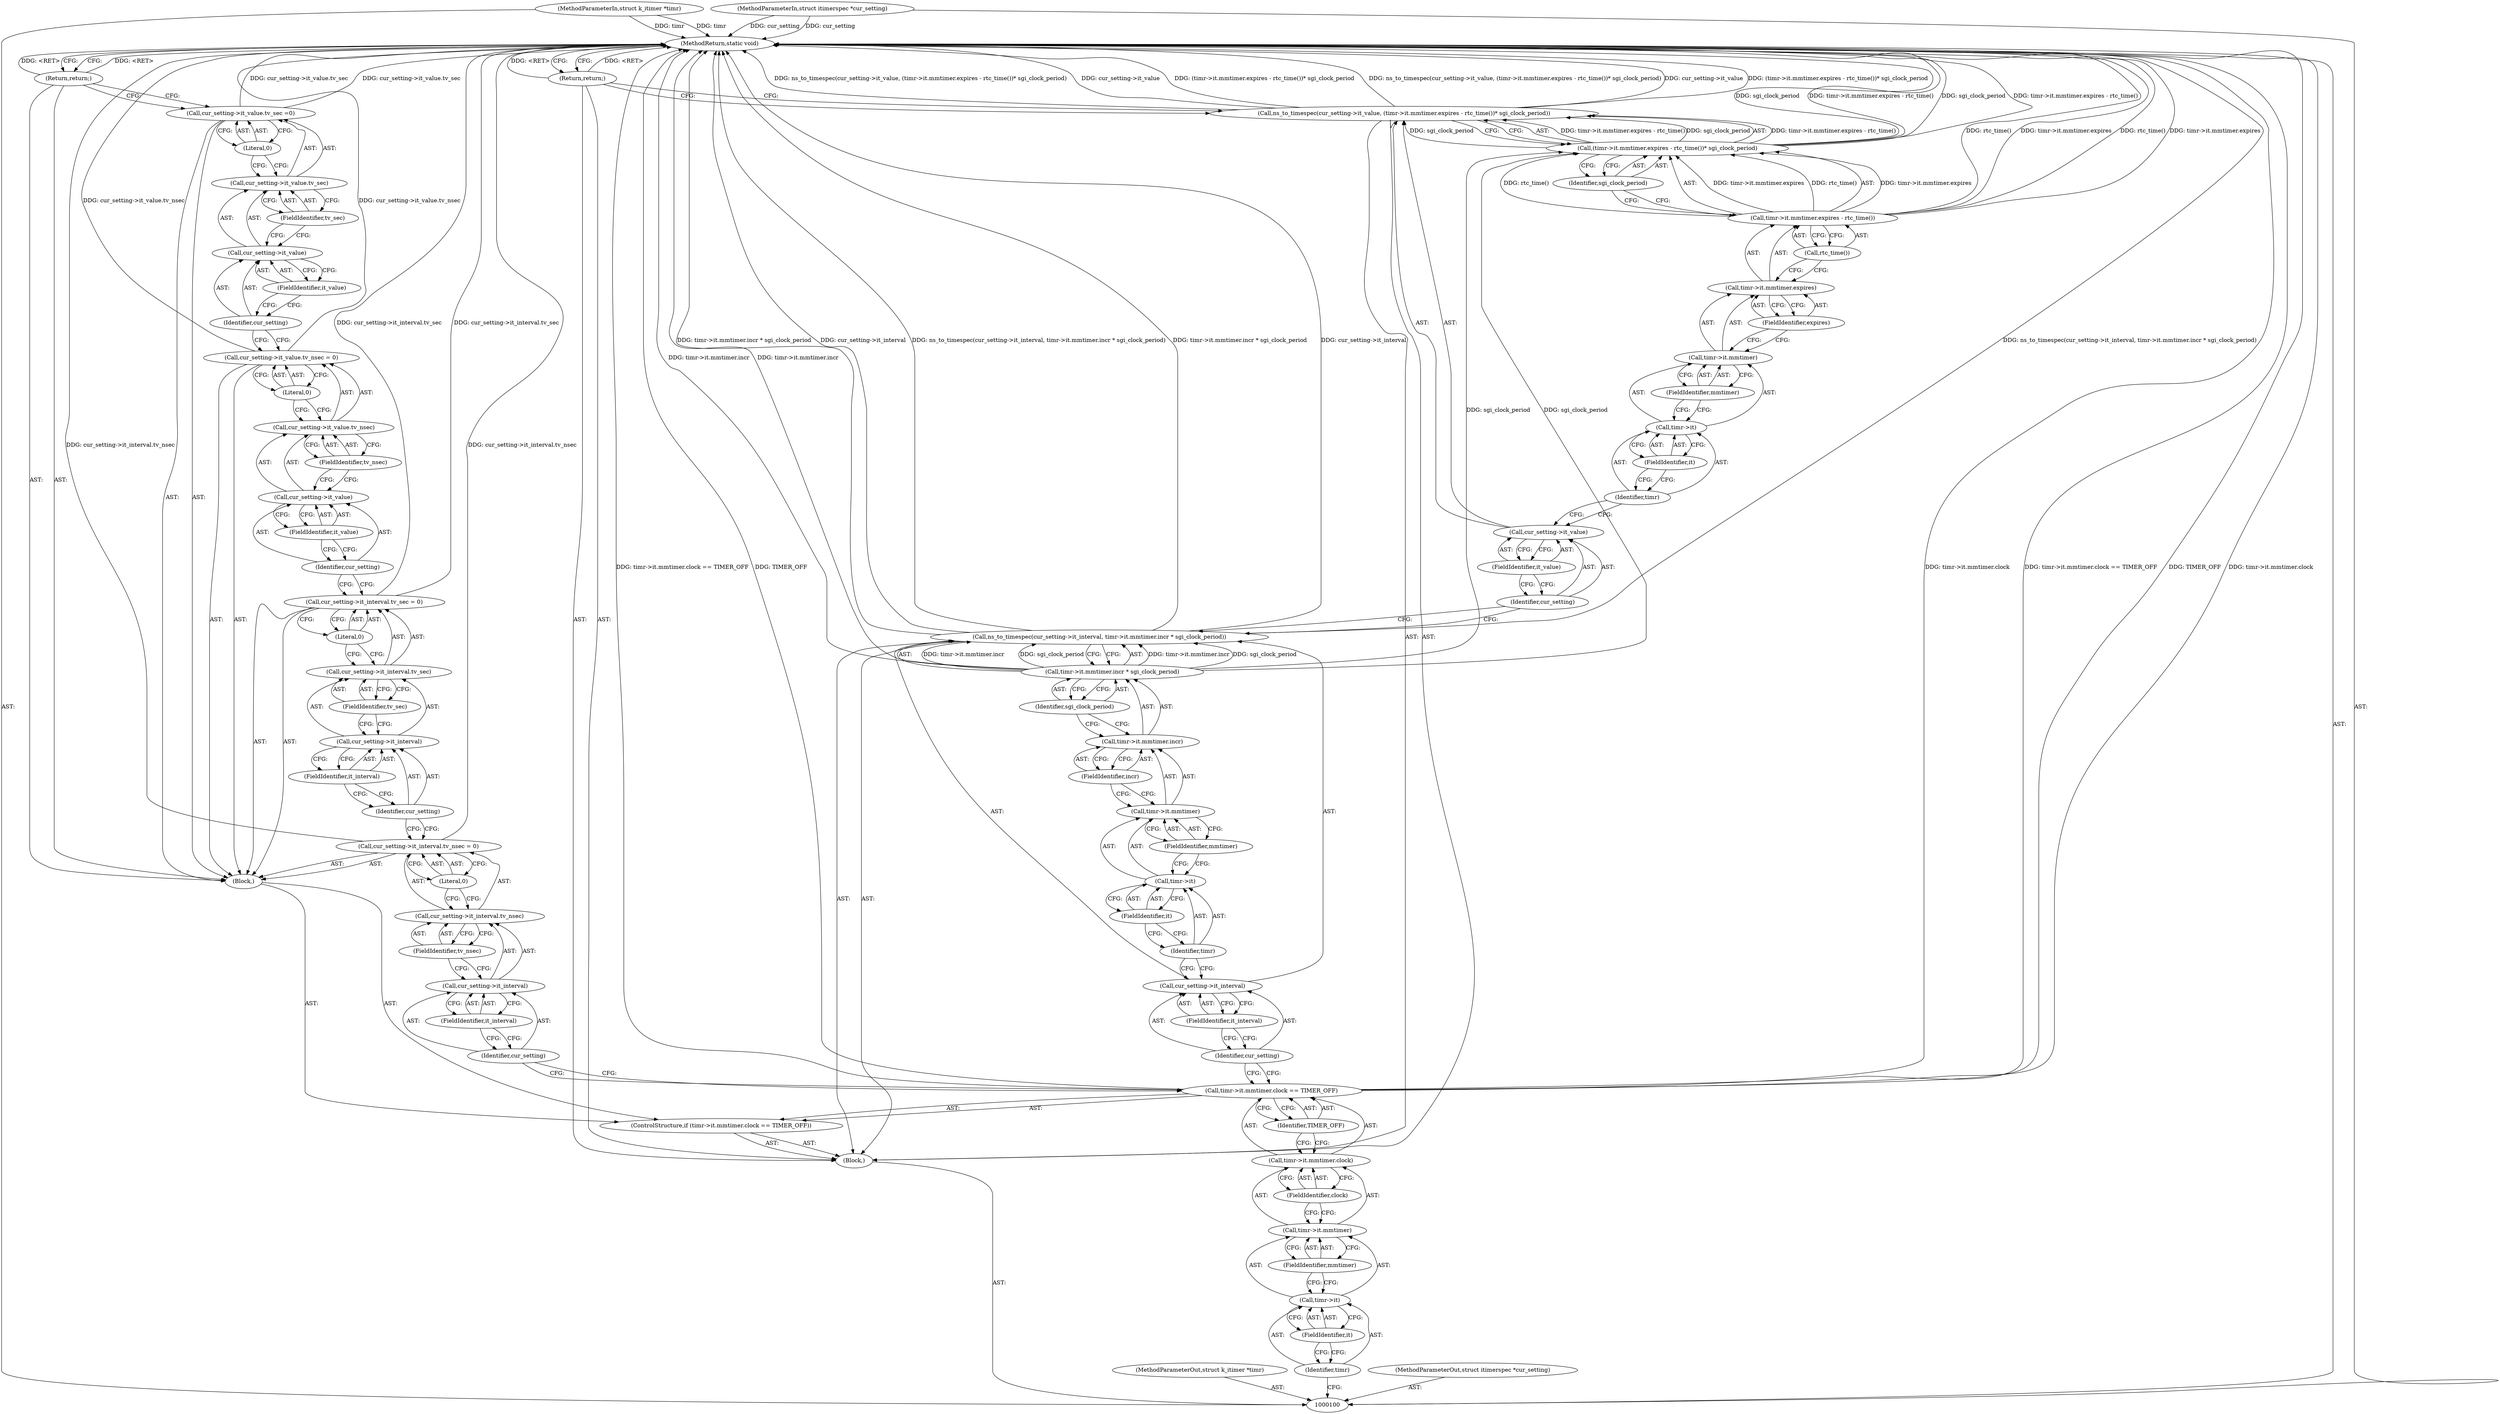 digraph "1_linux_f8bd2258e2d520dff28c855658bd24bdafb5102d_2" {
"1000173" [label="(MethodReturn,static void)"];
"1000101" [label="(MethodParameterIn,struct k_itimer *timr)"];
"1000219" [label="(MethodParameterOut,struct k_itimer *timr)"];
"1000102" [label="(MethodParameterIn,struct itimerspec *cur_setting)"];
"1000220" [label="(MethodParameterOut,struct itimerspec *cur_setting)"];
"1000144" [label="(Call,ns_to_timespec(cur_setting->it_interval, timr->it.mmtimer.incr * sgi_clock_period))"];
"1000145" [label="(Call,cur_setting->it_interval)"];
"1000146" [label="(Identifier,cur_setting)"];
"1000147" [label="(FieldIdentifier,it_interval)"];
"1000148" [label="(Call,timr->it.mmtimer.incr * sgi_clock_period)"];
"1000149" [label="(Call,timr->it.mmtimer.incr)"];
"1000150" [label="(Call,timr->it.mmtimer)"];
"1000151" [label="(Call,timr->it)"];
"1000152" [label="(Identifier,timr)"];
"1000153" [label="(FieldIdentifier,it)"];
"1000154" [label="(FieldIdentifier,mmtimer)"];
"1000155" [label="(FieldIdentifier,incr)"];
"1000156" [label="(Identifier,sgi_clock_period)"];
"1000157" [label="(Call,ns_to_timespec(cur_setting->it_value, (timr->it.mmtimer.expires - rtc_time())* sgi_clock_period))"];
"1000158" [label="(Call,cur_setting->it_value)"];
"1000159" [label="(Identifier,cur_setting)"];
"1000160" [label="(FieldIdentifier,it_value)"];
"1000161" [label="(Call,(timr->it.mmtimer.expires - rtc_time())* sgi_clock_period)"];
"1000162" [label="(Call,timr->it.mmtimer.expires - rtc_time())"];
"1000163" [label="(Call,timr->it.mmtimer.expires)"];
"1000164" [label="(Call,timr->it.mmtimer)"];
"1000165" [label="(Call,timr->it)"];
"1000166" [label="(Identifier,timr)"];
"1000167" [label="(FieldIdentifier,it)"];
"1000168" [label="(FieldIdentifier,mmtimer)"];
"1000169" [label="(FieldIdentifier,expires)"];
"1000170" [label="(Call,rtc_time())"];
"1000171" [label="(Identifier,sgi_clock_period)"];
"1000172" [label="(Return,return;)"];
"1000103" [label="(Block,)"];
"1000104" [label="(ControlStructure,if (timr->it.mmtimer.clock == TIMER_OFF))"];
"1000110" [label="(FieldIdentifier,it)"];
"1000111" [label="(FieldIdentifier,mmtimer)"];
"1000112" [label="(FieldIdentifier,clock)"];
"1000113" [label="(Identifier,TIMER_OFF)"];
"1000114" [label="(Block,)"];
"1000105" [label="(Call,timr->it.mmtimer.clock == TIMER_OFF)"];
"1000106" [label="(Call,timr->it.mmtimer.clock)"];
"1000107" [label="(Call,timr->it.mmtimer)"];
"1000108" [label="(Call,timr->it)"];
"1000109" [label="(Identifier,timr)"];
"1000119" [label="(FieldIdentifier,it_interval)"];
"1000115" [label="(Call,cur_setting->it_interval.tv_nsec = 0)"];
"1000116" [label="(Call,cur_setting->it_interval.tv_nsec)"];
"1000117" [label="(Call,cur_setting->it_interval)"];
"1000118" [label="(Identifier,cur_setting)"];
"1000120" [label="(FieldIdentifier,tv_nsec)"];
"1000121" [label="(Literal,0)"];
"1000126" [label="(FieldIdentifier,it_interval)"];
"1000122" [label="(Call,cur_setting->it_interval.tv_sec = 0)"];
"1000123" [label="(Call,cur_setting->it_interval.tv_sec)"];
"1000124" [label="(Call,cur_setting->it_interval)"];
"1000125" [label="(Identifier,cur_setting)"];
"1000127" [label="(FieldIdentifier,tv_sec)"];
"1000128" [label="(Literal,0)"];
"1000133" [label="(FieldIdentifier,it_value)"];
"1000129" [label="(Call,cur_setting->it_value.tv_nsec = 0)"];
"1000130" [label="(Call,cur_setting->it_value.tv_nsec)"];
"1000131" [label="(Call,cur_setting->it_value)"];
"1000132" [label="(Identifier,cur_setting)"];
"1000134" [label="(FieldIdentifier,tv_nsec)"];
"1000135" [label="(Literal,0)"];
"1000140" [label="(FieldIdentifier,it_value)"];
"1000136" [label="(Call,cur_setting->it_value.tv_sec =0)"];
"1000137" [label="(Call,cur_setting->it_value.tv_sec)"];
"1000138" [label="(Call,cur_setting->it_value)"];
"1000139" [label="(Identifier,cur_setting)"];
"1000141" [label="(FieldIdentifier,tv_sec)"];
"1000142" [label="(Literal,0)"];
"1000143" [label="(Return,return;)"];
"1000173" -> "1000100"  [label="AST: "];
"1000173" -> "1000143"  [label="CFG: "];
"1000173" -> "1000172"  [label="CFG: "];
"1000129" -> "1000173"  [label="DDG: cur_setting->it_value.tv_nsec"];
"1000157" -> "1000173"  [label="DDG: ns_to_timespec(cur_setting->it_value, (timr->it.mmtimer.expires - rtc_time())* sgi_clock_period)"];
"1000157" -> "1000173"  [label="DDG: cur_setting->it_value"];
"1000157" -> "1000173"  [label="DDG: (timr->it.mmtimer.expires - rtc_time())* sgi_clock_period"];
"1000105" -> "1000173"  [label="DDG: timr->it.mmtimer.clock == TIMER_OFF"];
"1000105" -> "1000173"  [label="DDG: TIMER_OFF"];
"1000105" -> "1000173"  [label="DDG: timr->it.mmtimer.clock"];
"1000122" -> "1000173"  [label="DDG: cur_setting->it_interval.tv_sec"];
"1000102" -> "1000173"  [label="DDG: cur_setting"];
"1000162" -> "1000173"  [label="DDG: rtc_time()"];
"1000162" -> "1000173"  [label="DDG: timr->it.mmtimer.expires"];
"1000144" -> "1000173"  [label="DDG: ns_to_timespec(cur_setting->it_interval, timr->it.mmtimer.incr * sgi_clock_period)"];
"1000144" -> "1000173"  [label="DDG: timr->it.mmtimer.incr * sgi_clock_period"];
"1000144" -> "1000173"  [label="DDG: cur_setting->it_interval"];
"1000148" -> "1000173"  [label="DDG: timr->it.mmtimer.incr"];
"1000101" -> "1000173"  [label="DDG: timr"];
"1000161" -> "1000173"  [label="DDG: sgi_clock_period"];
"1000161" -> "1000173"  [label="DDG: timr->it.mmtimer.expires - rtc_time()"];
"1000115" -> "1000173"  [label="DDG: cur_setting->it_interval.tv_nsec"];
"1000136" -> "1000173"  [label="DDG: cur_setting->it_value.tv_sec"];
"1000172" -> "1000173"  [label="DDG: <RET>"];
"1000143" -> "1000173"  [label="DDG: <RET>"];
"1000101" -> "1000100"  [label="AST: "];
"1000101" -> "1000173"  [label="DDG: timr"];
"1000219" -> "1000100"  [label="AST: "];
"1000102" -> "1000100"  [label="AST: "];
"1000102" -> "1000173"  [label="DDG: cur_setting"];
"1000220" -> "1000100"  [label="AST: "];
"1000144" -> "1000103"  [label="AST: "];
"1000144" -> "1000148"  [label="CFG: "];
"1000145" -> "1000144"  [label="AST: "];
"1000148" -> "1000144"  [label="AST: "];
"1000159" -> "1000144"  [label="CFG: "];
"1000144" -> "1000173"  [label="DDG: ns_to_timespec(cur_setting->it_interval, timr->it.mmtimer.incr * sgi_clock_period)"];
"1000144" -> "1000173"  [label="DDG: timr->it.mmtimer.incr * sgi_clock_period"];
"1000144" -> "1000173"  [label="DDG: cur_setting->it_interval"];
"1000148" -> "1000144"  [label="DDG: timr->it.mmtimer.incr"];
"1000148" -> "1000144"  [label="DDG: sgi_clock_period"];
"1000145" -> "1000144"  [label="AST: "];
"1000145" -> "1000147"  [label="CFG: "];
"1000146" -> "1000145"  [label="AST: "];
"1000147" -> "1000145"  [label="AST: "];
"1000152" -> "1000145"  [label="CFG: "];
"1000146" -> "1000145"  [label="AST: "];
"1000146" -> "1000105"  [label="CFG: "];
"1000147" -> "1000146"  [label="CFG: "];
"1000147" -> "1000145"  [label="AST: "];
"1000147" -> "1000146"  [label="CFG: "];
"1000145" -> "1000147"  [label="CFG: "];
"1000148" -> "1000144"  [label="AST: "];
"1000148" -> "1000156"  [label="CFG: "];
"1000149" -> "1000148"  [label="AST: "];
"1000156" -> "1000148"  [label="AST: "];
"1000144" -> "1000148"  [label="CFG: "];
"1000148" -> "1000173"  [label="DDG: timr->it.mmtimer.incr"];
"1000148" -> "1000144"  [label="DDG: timr->it.mmtimer.incr"];
"1000148" -> "1000144"  [label="DDG: sgi_clock_period"];
"1000148" -> "1000161"  [label="DDG: sgi_clock_period"];
"1000149" -> "1000148"  [label="AST: "];
"1000149" -> "1000155"  [label="CFG: "];
"1000150" -> "1000149"  [label="AST: "];
"1000155" -> "1000149"  [label="AST: "];
"1000156" -> "1000149"  [label="CFG: "];
"1000150" -> "1000149"  [label="AST: "];
"1000150" -> "1000154"  [label="CFG: "];
"1000151" -> "1000150"  [label="AST: "];
"1000154" -> "1000150"  [label="AST: "];
"1000155" -> "1000150"  [label="CFG: "];
"1000151" -> "1000150"  [label="AST: "];
"1000151" -> "1000153"  [label="CFG: "];
"1000152" -> "1000151"  [label="AST: "];
"1000153" -> "1000151"  [label="AST: "];
"1000154" -> "1000151"  [label="CFG: "];
"1000152" -> "1000151"  [label="AST: "];
"1000152" -> "1000145"  [label="CFG: "];
"1000153" -> "1000152"  [label="CFG: "];
"1000153" -> "1000151"  [label="AST: "];
"1000153" -> "1000152"  [label="CFG: "];
"1000151" -> "1000153"  [label="CFG: "];
"1000154" -> "1000150"  [label="AST: "];
"1000154" -> "1000151"  [label="CFG: "];
"1000150" -> "1000154"  [label="CFG: "];
"1000155" -> "1000149"  [label="AST: "];
"1000155" -> "1000150"  [label="CFG: "];
"1000149" -> "1000155"  [label="CFG: "];
"1000156" -> "1000148"  [label="AST: "];
"1000156" -> "1000149"  [label="CFG: "];
"1000148" -> "1000156"  [label="CFG: "];
"1000157" -> "1000103"  [label="AST: "];
"1000157" -> "1000161"  [label="CFG: "];
"1000158" -> "1000157"  [label="AST: "];
"1000161" -> "1000157"  [label="AST: "];
"1000172" -> "1000157"  [label="CFG: "];
"1000157" -> "1000173"  [label="DDG: ns_to_timespec(cur_setting->it_value, (timr->it.mmtimer.expires - rtc_time())* sgi_clock_period)"];
"1000157" -> "1000173"  [label="DDG: cur_setting->it_value"];
"1000157" -> "1000173"  [label="DDG: (timr->it.mmtimer.expires - rtc_time())* sgi_clock_period"];
"1000161" -> "1000157"  [label="DDG: timr->it.mmtimer.expires - rtc_time()"];
"1000161" -> "1000157"  [label="DDG: sgi_clock_period"];
"1000158" -> "1000157"  [label="AST: "];
"1000158" -> "1000160"  [label="CFG: "];
"1000159" -> "1000158"  [label="AST: "];
"1000160" -> "1000158"  [label="AST: "];
"1000166" -> "1000158"  [label="CFG: "];
"1000159" -> "1000158"  [label="AST: "];
"1000159" -> "1000144"  [label="CFG: "];
"1000160" -> "1000159"  [label="CFG: "];
"1000160" -> "1000158"  [label="AST: "];
"1000160" -> "1000159"  [label="CFG: "];
"1000158" -> "1000160"  [label="CFG: "];
"1000161" -> "1000157"  [label="AST: "];
"1000161" -> "1000171"  [label="CFG: "];
"1000162" -> "1000161"  [label="AST: "];
"1000171" -> "1000161"  [label="AST: "];
"1000157" -> "1000161"  [label="CFG: "];
"1000161" -> "1000173"  [label="DDG: sgi_clock_period"];
"1000161" -> "1000173"  [label="DDG: timr->it.mmtimer.expires - rtc_time()"];
"1000161" -> "1000157"  [label="DDG: timr->it.mmtimer.expires - rtc_time()"];
"1000161" -> "1000157"  [label="DDG: sgi_clock_period"];
"1000162" -> "1000161"  [label="DDG: timr->it.mmtimer.expires"];
"1000162" -> "1000161"  [label="DDG: rtc_time()"];
"1000148" -> "1000161"  [label="DDG: sgi_clock_period"];
"1000162" -> "1000161"  [label="AST: "];
"1000162" -> "1000170"  [label="CFG: "];
"1000163" -> "1000162"  [label="AST: "];
"1000170" -> "1000162"  [label="AST: "];
"1000171" -> "1000162"  [label="CFG: "];
"1000162" -> "1000173"  [label="DDG: rtc_time()"];
"1000162" -> "1000173"  [label="DDG: timr->it.mmtimer.expires"];
"1000162" -> "1000161"  [label="DDG: timr->it.mmtimer.expires"];
"1000162" -> "1000161"  [label="DDG: rtc_time()"];
"1000163" -> "1000162"  [label="AST: "];
"1000163" -> "1000169"  [label="CFG: "];
"1000164" -> "1000163"  [label="AST: "];
"1000169" -> "1000163"  [label="AST: "];
"1000170" -> "1000163"  [label="CFG: "];
"1000164" -> "1000163"  [label="AST: "];
"1000164" -> "1000168"  [label="CFG: "];
"1000165" -> "1000164"  [label="AST: "];
"1000168" -> "1000164"  [label="AST: "];
"1000169" -> "1000164"  [label="CFG: "];
"1000165" -> "1000164"  [label="AST: "];
"1000165" -> "1000167"  [label="CFG: "];
"1000166" -> "1000165"  [label="AST: "];
"1000167" -> "1000165"  [label="AST: "];
"1000168" -> "1000165"  [label="CFG: "];
"1000166" -> "1000165"  [label="AST: "];
"1000166" -> "1000158"  [label="CFG: "];
"1000167" -> "1000166"  [label="CFG: "];
"1000167" -> "1000165"  [label="AST: "];
"1000167" -> "1000166"  [label="CFG: "];
"1000165" -> "1000167"  [label="CFG: "];
"1000168" -> "1000164"  [label="AST: "];
"1000168" -> "1000165"  [label="CFG: "];
"1000164" -> "1000168"  [label="CFG: "];
"1000169" -> "1000163"  [label="AST: "];
"1000169" -> "1000164"  [label="CFG: "];
"1000163" -> "1000169"  [label="CFG: "];
"1000170" -> "1000162"  [label="AST: "];
"1000170" -> "1000163"  [label="CFG: "];
"1000162" -> "1000170"  [label="CFG: "];
"1000171" -> "1000161"  [label="AST: "];
"1000171" -> "1000162"  [label="CFG: "];
"1000161" -> "1000171"  [label="CFG: "];
"1000172" -> "1000103"  [label="AST: "];
"1000172" -> "1000157"  [label="CFG: "];
"1000173" -> "1000172"  [label="CFG: "];
"1000172" -> "1000173"  [label="DDG: <RET>"];
"1000103" -> "1000100"  [label="AST: "];
"1000104" -> "1000103"  [label="AST: "];
"1000144" -> "1000103"  [label="AST: "];
"1000157" -> "1000103"  [label="AST: "];
"1000172" -> "1000103"  [label="AST: "];
"1000104" -> "1000103"  [label="AST: "];
"1000105" -> "1000104"  [label="AST: "];
"1000114" -> "1000104"  [label="AST: "];
"1000110" -> "1000108"  [label="AST: "];
"1000110" -> "1000109"  [label="CFG: "];
"1000108" -> "1000110"  [label="CFG: "];
"1000111" -> "1000107"  [label="AST: "];
"1000111" -> "1000108"  [label="CFG: "];
"1000107" -> "1000111"  [label="CFG: "];
"1000112" -> "1000106"  [label="AST: "];
"1000112" -> "1000107"  [label="CFG: "];
"1000106" -> "1000112"  [label="CFG: "];
"1000113" -> "1000105"  [label="AST: "];
"1000113" -> "1000106"  [label="CFG: "];
"1000105" -> "1000113"  [label="CFG: "];
"1000114" -> "1000104"  [label="AST: "];
"1000115" -> "1000114"  [label="AST: "];
"1000122" -> "1000114"  [label="AST: "];
"1000129" -> "1000114"  [label="AST: "];
"1000136" -> "1000114"  [label="AST: "];
"1000143" -> "1000114"  [label="AST: "];
"1000105" -> "1000104"  [label="AST: "];
"1000105" -> "1000113"  [label="CFG: "];
"1000106" -> "1000105"  [label="AST: "];
"1000113" -> "1000105"  [label="AST: "];
"1000118" -> "1000105"  [label="CFG: "];
"1000146" -> "1000105"  [label="CFG: "];
"1000105" -> "1000173"  [label="DDG: timr->it.mmtimer.clock == TIMER_OFF"];
"1000105" -> "1000173"  [label="DDG: TIMER_OFF"];
"1000105" -> "1000173"  [label="DDG: timr->it.mmtimer.clock"];
"1000106" -> "1000105"  [label="AST: "];
"1000106" -> "1000112"  [label="CFG: "];
"1000107" -> "1000106"  [label="AST: "];
"1000112" -> "1000106"  [label="AST: "];
"1000113" -> "1000106"  [label="CFG: "];
"1000107" -> "1000106"  [label="AST: "];
"1000107" -> "1000111"  [label="CFG: "];
"1000108" -> "1000107"  [label="AST: "];
"1000111" -> "1000107"  [label="AST: "];
"1000112" -> "1000107"  [label="CFG: "];
"1000108" -> "1000107"  [label="AST: "];
"1000108" -> "1000110"  [label="CFG: "];
"1000109" -> "1000108"  [label="AST: "];
"1000110" -> "1000108"  [label="AST: "];
"1000111" -> "1000108"  [label="CFG: "];
"1000109" -> "1000108"  [label="AST: "];
"1000109" -> "1000100"  [label="CFG: "];
"1000110" -> "1000109"  [label="CFG: "];
"1000119" -> "1000117"  [label="AST: "];
"1000119" -> "1000118"  [label="CFG: "];
"1000117" -> "1000119"  [label="CFG: "];
"1000115" -> "1000114"  [label="AST: "];
"1000115" -> "1000121"  [label="CFG: "];
"1000116" -> "1000115"  [label="AST: "];
"1000121" -> "1000115"  [label="AST: "];
"1000125" -> "1000115"  [label="CFG: "];
"1000115" -> "1000173"  [label="DDG: cur_setting->it_interval.tv_nsec"];
"1000116" -> "1000115"  [label="AST: "];
"1000116" -> "1000120"  [label="CFG: "];
"1000117" -> "1000116"  [label="AST: "];
"1000120" -> "1000116"  [label="AST: "];
"1000121" -> "1000116"  [label="CFG: "];
"1000117" -> "1000116"  [label="AST: "];
"1000117" -> "1000119"  [label="CFG: "];
"1000118" -> "1000117"  [label="AST: "];
"1000119" -> "1000117"  [label="AST: "];
"1000120" -> "1000117"  [label="CFG: "];
"1000118" -> "1000117"  [label="AST: "];
"1000118" -> "1000105"  [label="CFG: "];
"1000119" -> "1000118"  [label="CFG: "];
"1000120" -> "1000116"  [label="AST: "];
"1000120" -> "1000117"  [label="CFG: "];
"1000116" -> "1000120"  [label="CFG: "];
"1000121" -> "1000115"  [label="AST: "];
"1000121" -> "1000116"  [label="CFG: "];
"1000115" -> "1000121"  [label="CFG: "];
"1000126" -> "1000124"  [label="AST: "];
"1000126" -> "1000125"  [label="CFG: "];
"1000124" -> "1000126"  [label="CFG: "];
"1000122" -> "1000114"  [label="AST: "];
"1000122" -> "1000128"  [label="CFG: "];
"1000123" -> "1000122"  [label="AST: "];
"1000128" -> "1000122"  [label="AST: "];
"1000132" -> "1000122"  [label="CFG: "];
"1000122" -> "1000173"  [label="DDG: cur_setting->it_interval.tv_sec"];
"1000123" -> "1000122"  [label="AST: "];
"1000123" -> "1000127"  [label="CFG: "];
"1000124" -> "1000123"  [label="AST: "];
"1000127" -> "1000123"  [label="AST: "];
"1000128" -> "1000123"  [label="CFG: "];
"1000124" -> "1000123"  [label="AST: "];
"1000124" -> "1000126"  [label="CFG: "];
"1000125" -> "1000124"  [label="AST: "];
"1000126" -> "1000124"  [label="AST: "];
"1000127" -> "1000124"  [label="CFG: "];
"1000125" -> "1000124"  [label="AST: "];
"1000125" -> "1000115"  [label="CFG: "];
"1000126" -> "1000125"  [label="CFG: "];
"1000127" -> "1000123"  [label="AST: "];
"1000127" -> "1000124"  [label="CFG: "];
"1000123" -> "1000127"  [label="CFG: "];
"1000128" -> "1000122"  [label="AST: "];
"1000128" -> "1000123"  [label="CFG: "];
"1000122" -> "1000128"  [label="CFG: "];
"1000133" -> "1000131"  [label="AST: "];
"1000133" -> "1000132"  [label="CFG: "];
"1000131" -> "1000133"  [label="CFG: "];
"1000129" -> "1000114"  [label="AST: "];
"1000129" -> "1000135"  [label="CFG: "];
"1000130" -> "1000129"  [label="AST: "];
"1000135" -> "1000129"  [label="AST: "];
"1000139" -> "1000129"  [label="CFG: "];
"1000129" -> "1000173"  [label="DDG: cur_setting->it_value.tv_nsec"];
"1000130" -> "1000129"  [label="AST: "];
"1000130" -> "1000134"  [label="CFG: "];
"1000131" -> "1000130"  [label="AST: "];
"1000134" -> "1000130"  [label="AST: "];
"1000135" -> "1000130"  [label="CFG: "];
"1000131" -> "1000130"  [label="AST: "];
"1000131" -> "1000133"  [label="CFG: "];
"1000132" -> "1000131"  [label="AST: "];
"1000133" -> "1000131"  [label="AST: "];
"1000134" -> "1000131"  [label="CFG: "];
"1000132" -> "1000131"  [label="AST: "];
"1000132" -> "1000122"  [label="CFG: "];
"1000133" -> "1000132"  [label="CFG: "];
"1000134" -> "1000130"  [label="AST: "];
"1000134" -> "1000131"  [label="CFG: "];
"1000130" -> "1000134"  [label="CFG: "];
"1000135" -> "1000129"  [label="AST: "];
"1000135" -> "1000130"  [label="CFG: "];
"1000129" -> "1000135"  [label="CFG: "];
"1000140" -> "1000138"  [label="AST: "];
"1000140" -> "1000139"  [label="CFG: "];
"1000138" -> "1000140"  [label="CFG: "];
"1000136" -> "1000114"  [label="AST: "];
"1000136" -> "1000142"  [label="CFG: "];
"1000137" -> "1000136"  [label="AST: "];
"1000142" -> "1000136"  [label="AST: "];
"1000143" -> "1000136"  [label="CFG: "];
"1000136" -> "1000173"  [label="DDG: cur_setting->it_value.tv_sec"];
"1000137" -> "1000136"  [label="AST: "];
"1000137" -> "1000141"  [label="CFG: "];
"1000138" -> "1000137"  [label="AST: "];
"1000141" -> "1000137"  [label="AST: "];
"1000142" -> "1000137"  [label="CFG: "];
"1000138" -> "1000137"  [label="AST: "];
"1000138" -> "1000140"  [label="CFG: "];
"1000139" -> "1000138"  [label="AST: "];
"1000140" -> "1000138"  [label="AST: "];
"1000141" -> "1000138"  [label="CFG: "];
"1000139" -> "1000138"  [label="AST: "];
"1000139" -> "1000129"  [label="CFG: "];
"1000140" -> "1000139"  [label="CFG: "];
"1000141" -> "1000137"  [label="AST: "];
"1000141" -> "1000138"  [label="CFG: "];
"1000137" -> "1000141"  [label="CFG: "];
"1000142" -> "1000136"  [label="AST: "];
"1000142" -> "1000137"  [label="CFG: "];
"1000136" -> "1000142"  [label="CFG: "];
"1000143" -> "1000114"  [label="AST: "];
"1000143" -> "1000136"  [label="CFG: "];
"1000173" -> "1000143"  [label="CFG: "];
"1000143" -> "1000173"  [label="DDG: <RET>"];
}
